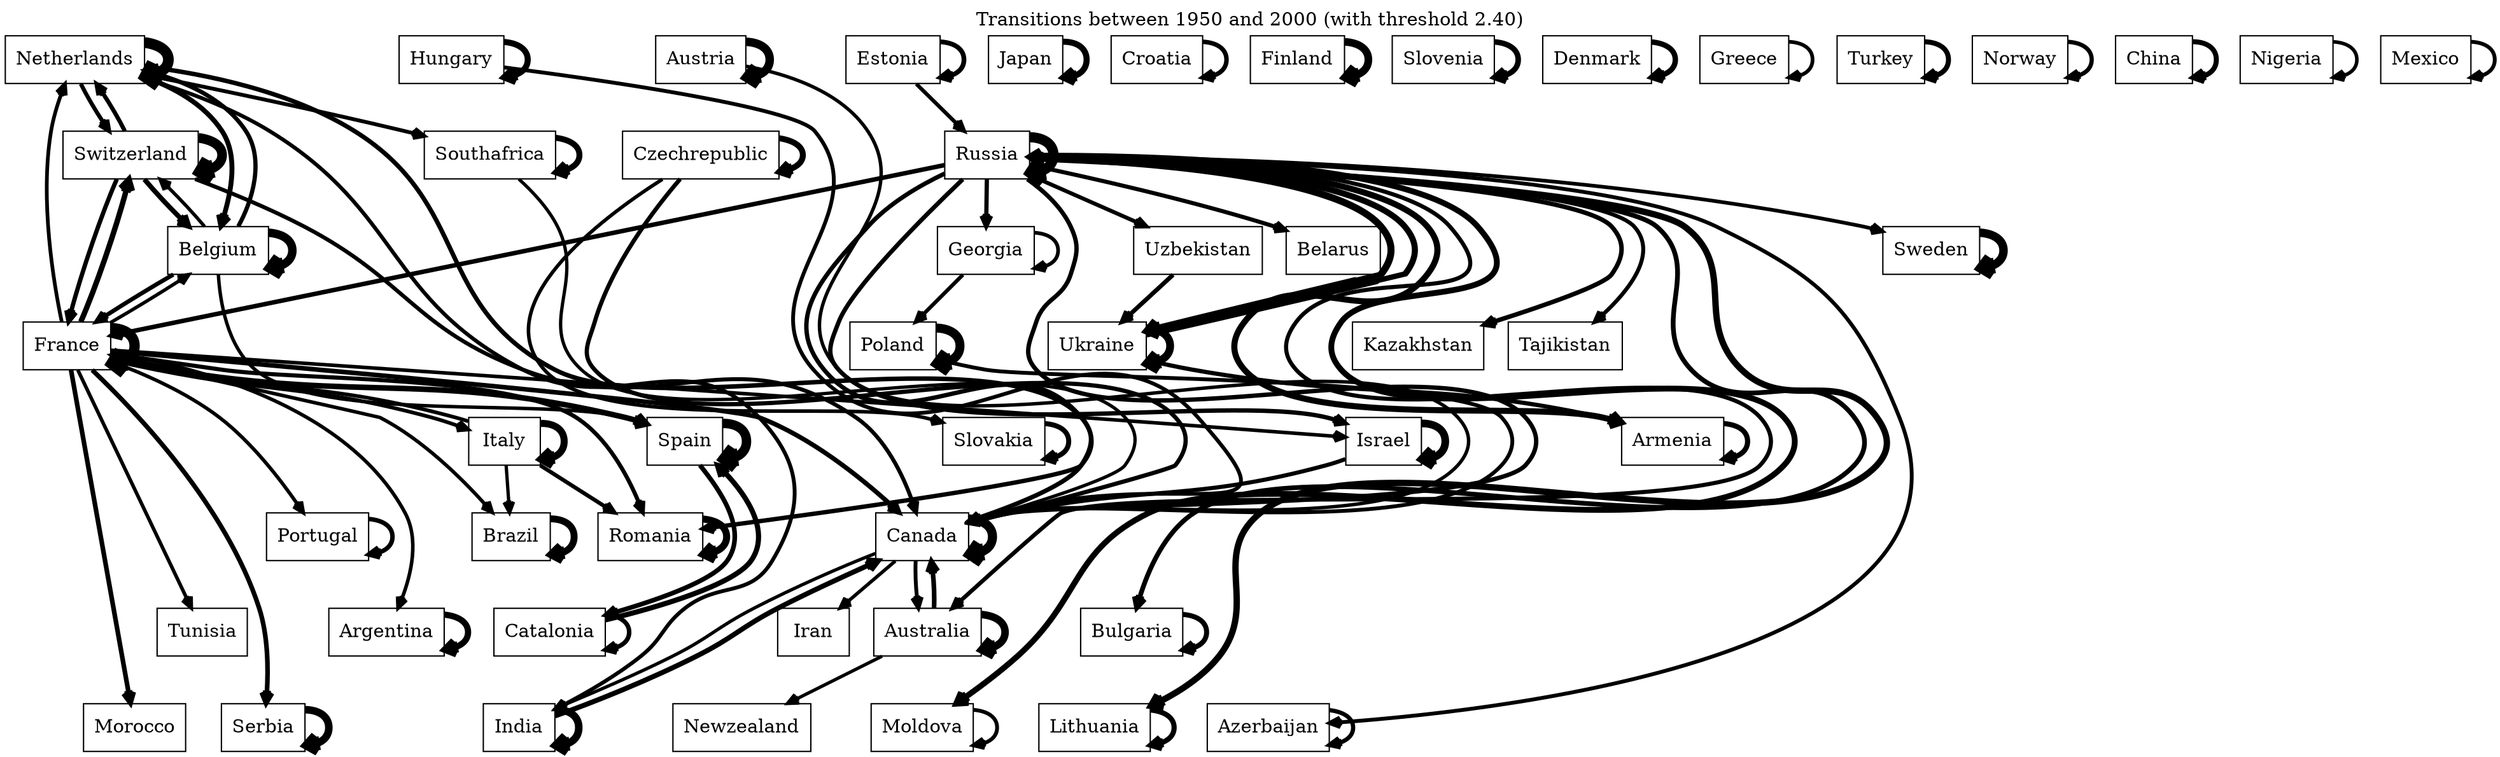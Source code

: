 digraph transition {
 node[shape="rectangle"];
 edge[arrowhead="vee", arrowsize=0.8, weight=0.1]; 
 labelloc="t"; 
 label="Transitions between 1950 and 2000 (with threshold 2.40)"; 
   "Netherlands" -> "Netherlands" [penwidth = "8.1"];
   "Poland" -> "Poland" [penwidth = "6.8"];
   "Japan" -> "Japan" [penwidth = "4.6"];
   "France" -> "France" [penwidth = "7.8"];
   "France" -> "Canada" [penwidth = "3.5"];
   "Sweden" -> "Sweden" [penwidth = "6.4"];
   "Southafrica" -> "Canada" [penwidth = "2.5"];
   "Spain" -> "Spain" [penwidth = "7.1"];
   "Spain" -> "Catalonia" [penwidth = "3.5"];
   "Russia" -> "Russia" [penwidth = "7.7"];
   "Hungary" -> "Hungary" [penwidth = "4.6"];
   "Argentina" -> "Argentina" [penwidth = "4.7"];
   "Switzerland" -> "Switzerland" [penwidth = "7.3"];
   "Australia" -> "Australia" [penwidth = "5.7"];
   "Italy" -> "Romania" [penwidth = "3.0"];
   "India" -> "Canada" [penwidth = "3.8"];
   "France" -> "Israel" [penwidth = "2.7"];
   "Russia" -> "Sweden" [penwidth = "2.8"];
   "Russia" -> "Uzbekistan" [penwidth = "3.0"];
   "Russia" -> "Israel" [penwidth = "3.3"];
   "Russia" -> "Azerbaijan" [penwidth = "2.9"];
   "Russia" -> "Ukraine" [penwidth = "5.3"];
   "Russia" -> "Australia" [penwidth = "3.1"];
   "Austria" -> "Austria" [penwidth = "6.4"];
   "Romania" -> "Romania" [penwidth = "5.3"];
   "Croatia" -> "Croatia" [penwidth = "3.4"];
   "Israel" -> "Israel" [penwidth = "5.8"];
   "Czechrepublic" -> "Czechrepublic" [penwidth = "4.5"];
   "Russia" -> "France" [penwidth = "3.4"];
   "Canada" -> "Canada" [penwidth = "6.9"];
   "Canada" -> "India" [penwidth = "2.5"];
   "Belgium" -> "Belgium" [penwidth = "6.4"];
   "Russia" -> "Moldova" [penwidth = "4.4"];
   "France" -> "Spain" [penwidth = "4.2"];
   "France" -> "Netherlands" [penwidth = "2.8"];
   "Italy" -> "Italy" [penwidth = "5.3"];
   "Russia" -> "Romania" [penwidth = "3.3"];
   "Ukraine" -> "Russia" [penwidth = "4.6"];
   "Southafrica" -> "Southafrica" [penwidth = "4.5"];
   "Russia" -> "Belarus" [penwidth = "3.1"];
   "Serbia" -> "Serbia" [penwidth = "5.7"];
   "Canada" -> "Australia" [penwidth = "2.9"];
   "Canada" -> "Iran" [penwidth = "2.6"];
   "Switzerland" -> "Netherlands" [penwidth = "3.2"];
   "Finland" -> "Finland" [penwidth = "5.8"];
   "Russia" -> "Bulgaria" [penwidth = "3.6"];
   "Russia" -> "Lithuania" [penwidth = "4.8"];
   "Israel" -> "Canada" [penwidth = "3.1"];
   "Australia" -> "Canada" [penwidth = "3.5"];
   "France" -> "Tunisia" [penwidth = "2.7"];
   "Switzerland" -> "Canada" [penwidth = "3.0"];
   "Switzerland" -> "France" [penwidth = "3.3"];
   "Netherlands" -> "Switzerland" [penwidth = "3.1"];
   "Russia" -> "Georgia" [penwidth = "3.2"];
   "Russia" -> "Armenia" [penwidth = "4.6"];
   "India" -> "India" [penwidth = "5.7"];
   "Hungary" -> "Canada" [penwidth = "2.9"];
   "Slovenia" -> "Slovenia" [penwidth = "4.2"];
   "Ukraine" -> "Ukraine" [penwidth = "5.9"];
   "Catalonia" -> "Spain" [penwidth = "3.9"];
   "Catalonia" -> "Catalonia" [penwidth = "3.4"];
   "Brazil" -> "Brazil" [penwidth = "5.2"];
   "Denmark" -> "Denmark" [penwidth = "4.1"];
   "Belgium" -> "France" [penwidth = "3.2"];
   "Netherlands" -> "Belgium" [penwidth = "3.7"];
   "France" -> "Serbia" [penwidth = "3.5"];
   "France" -> "Italy" [penwidth = "2.8"];
   "Greece" -> "Greece" [penwidth = "2.8"];
   "Turkey" -> "Turkey" [penwidth = "3.8"];
   "Norway" -> "Norway" [penwidth = "3.2"];
   "Austria" -> "Canada" [penwidth = "2.6"];
   "France" -> "Switzerland" [penwidth = "4.1"];
   "France" -> "Morocco" [penwidth = "3.5"];
   "Russia" -> "Canada" [penwidth = "3.3"];
   "Slovakia" -> "Slovakia" [penwidth = "3.8"];
   "Georgia" -> "Poland" [penwidth = "2.9"];
   "France" -> "Belgium" [penwidth = "2.6"];
   "France" -> "Brazil" [penwidth = "2.7"];
   "Belgium" -> "Spain" [penwidth = "2.6"];
   "Australia" -> "Newzealand" [penwidth = "2.5"];
   "Bulgaria" -> "Bulgaria" [penwidth = "3.8"];
   "Switzerland" -> "Belgium" [penwidth = "3.7"];
   "France" -> "Portugal" [penwidth = "2.7"];
   "France" -> "Romania" [penwidth = "3.1"];
   "Portugal" -> "Portugal" [penwidth = "3.4"];
   "Netherlands" -> "Southafrica" [penwidth = "2.9"];
   "Poland" -> "Canada" [penwidth = "2.9"];
   "Czechrepublic" -> "Canada" [penwidth = "3.2"];
   "Belgium" -> "Netherlands" [penwidth = "3.2"];
   "Lithuania" -> "Lithuania" [penwidth = "3.9"];
   "Italy" -> "France" [penwidth = "2.8"];
   "Belgium" -> "Switzerland" [penwidth = "2.6"];
   "Russia" -> "Kazakhstan" [penwidth = "3.4"];
   "China" -> "China" [penwidth = "3.8"];
   "Estonia" -> "Estonia" [penwidth = "3.6"];
   "Estonia" -> "Russia" [penwidth = "2.9"];
   "Nigeria" -> "Nigeria" [penwidth = "2.7"];
   "Netherlands" -> "Canada" [penwidth = "3.4"];
   "Azerbaijan" -> "Azerbaijan" [penwidth = "3.2"];
   "Mexico" -> "Mexico" [penwidth = "2.9"];
   "Russia" -> "Tajikistan" [penwidth = "3.0"];
   "Italy" -> "Brazil" [penwidth = "2.5"];
   "Ukraine" -> "Armenia" [penwidth = "3.2"];
   "Uzbekistan" -> "Ukraine" [penwidth = "3.3"];
   "Georgia" -> "Georgia" [penwidth = "2.8"];
   "France" -> "Argentina" [penwidth = "2.7"];
   "Moldova" -> "Moldova" [penwidth = "2.9"];
   "Netherlands" -> "India" [penwidth = "2.9"];
   "Armenia" -> "Armenia" [penwidth = "3.9"];
   "Czechrepublic" -> "Slovakia" [penwidth = "2.7"];
 }

